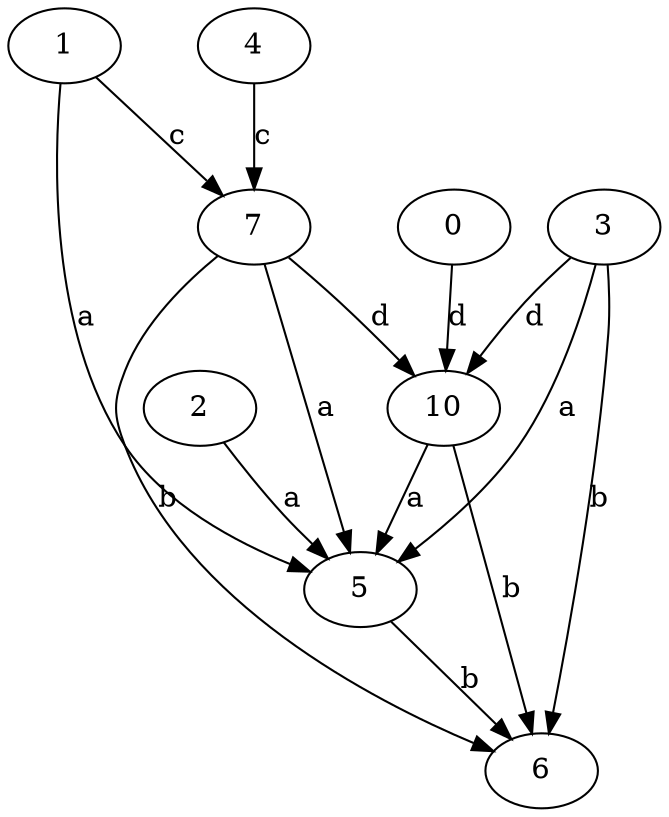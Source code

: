 strict digraph  {
5;
0;
1;
6;
2;
7;
3;
4;
10;
5 -> 6  [label=b];
0 -> 10  [label=d];
1 -> 5  [label=a];
1 -> 7  [label=c];
2 -> 5  [label=a];
7 -> 5  [label=a];
7 -> 6  [label=b];
7 -> 10  [label=d];
3 -> 5  [label=a];
3 -> 6  [label=b];
3 -> 10  [label=d];
4 -> 7  [label=c];
10 -> 5  [label=a];
10 -> 6  [label=b];
}
